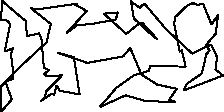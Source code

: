 unitsize(0.001cm);
// 27648.5
draw((1357,1905)--(705,1812));
draw((705,1812)--(554,1825));
draw((554,1825)--(901,1552));
draw((901,1552)--(826,1226));
draw((826,1226)--(396,828));
draw((396,828)--(40,462));
draw((40,462)--(14,454));
draw((14,454)--(29,6));
draw((29,6)--(213,220));
draw((213,220)--(99,536));
draw((99,536)--(242,584));
draw((242,584)--(219,898));
draw((219,898)--(192,1004));
draw((192,1004)--(234,1118));
draw((234,1118)--(86,1065));
draw((86,1065)--(185,1542));
draw((185,1542)--(138,1610));
draw((138,1610)--(22,1617));
draw((22,1617)--(43,1957));
draw((43,1957)--(323,1714));
draw((323,1714)--(457,1607));
draw((457,1607)--(482,1337));
draw((482,1337)--(693,1383));
draw((693,1383)--(737,1285));
draw((737,1285)--(779,777));
draw((779,777)--(868,731));
draw((868,731)--(781,671));
draw((781,671)--(834,629));
draw((834,629)--(1097,643));
draw((1097,643)--(812,351));
draw((812,351)--(805,272));
draw((805,272)--(721,186));
draw((721,186)--(913,317));
draw((913,317)--(960,303));
draw((960,303)--(1000,457));
draw((1000,457)--(1031,428));
draw((1031,428)--(1058,372));
draw((1058,372)--(1410,307));
draw((1410,307)--(1307,964));
draw((1307,964)--(1027,1041));
draw((1027,1041)--(1544,863));
draw((1544,863)--(2178,978));
draw((2178,978)--(2302,1127));
draw((2302,1127)--(2499,658));
draw((2499,658)--(2781,478));
draw((2781,478)--(3124,408));
draw((3124,408)--(2990,214));
draw((2990,214)--(3099,173));
draw((3099,173)--(2576,189));
draw((2576,189)--(2221,291));
draw((2221,291)--(1779,90));
draw((1779,90)--(1774,107));
draw((1774,107)--(1868,197));
draw((1868,197)--(2049,417));
draw((2049,417)--(2361,640));
draw((2361,640)--(2636,727));
draw((2636,727)--(2650,802));
draw((2650,802)--(3278,799));
draw((3278,799)--(3213,1085));
draw((3213,1085)--(3174,1064));
draw((3174,1064)--(3078,1541));
draw((3078,1541)--(3092,1668));
draw((3092,1668)--(3314,1881));
draw((3314,1881)--(3409,1917));
draw((3409,1917)--(3499,1885));
draw((3499,1885)--(3586,1909));
draw((3586,1909)--(3736,1542));
draw((3736,1542)--(3853,1712));
draw((3853,1712)--(3808,1375));
draw((3808,1375)--(3635,1174));
draw((3635,1174)--(3704,1082));
draw((3704,1082)--(3646,1018));
draw((3646,1018)--(3564,676));
draw((3564,676)--(3297,491));
draw((3297,491)--(3249,378));
draw((3249,378)--(3939,640));
draw((3939,640)--(3806,746));
draw((3806,746)--(3835,963));
draw((3835,963)--(3729,1188));
draw((3729,1188)--(3394,1028));
draw((3394,1028)--(2933,1459));
draw((2933,1459)--(2552,1909));
draw((2552,1909)--(2469,1838));
draw((2469,1838)--(2312,1949));
draw((2312,1949)--(2318,1925));
draw((2318,1925)--(2365,1649));
draw((2365,1649)--(2687,1353));
draw((2687,1353)--(2773,1286));
draw((2773,1286)--(2513,1572));
draw((2513,1572)--(2433,1538));
draw((2433,1538)--(2232,1374));
draw((2232,1374)--(1838,1732));
draw((1838,1732)--(2082,1753));
draw((2082,1753)--(2048,1628));
draw((2048,1628)--(1660,1556));
draw((1660,1556)--(1362,1526));
draw((1362,1526)--(1183,1391));
draw((1183,1391)--(1533,1780));
draw((1533,1780)--(1327,1893));
draw((1327,1893)--(1357,1905));
